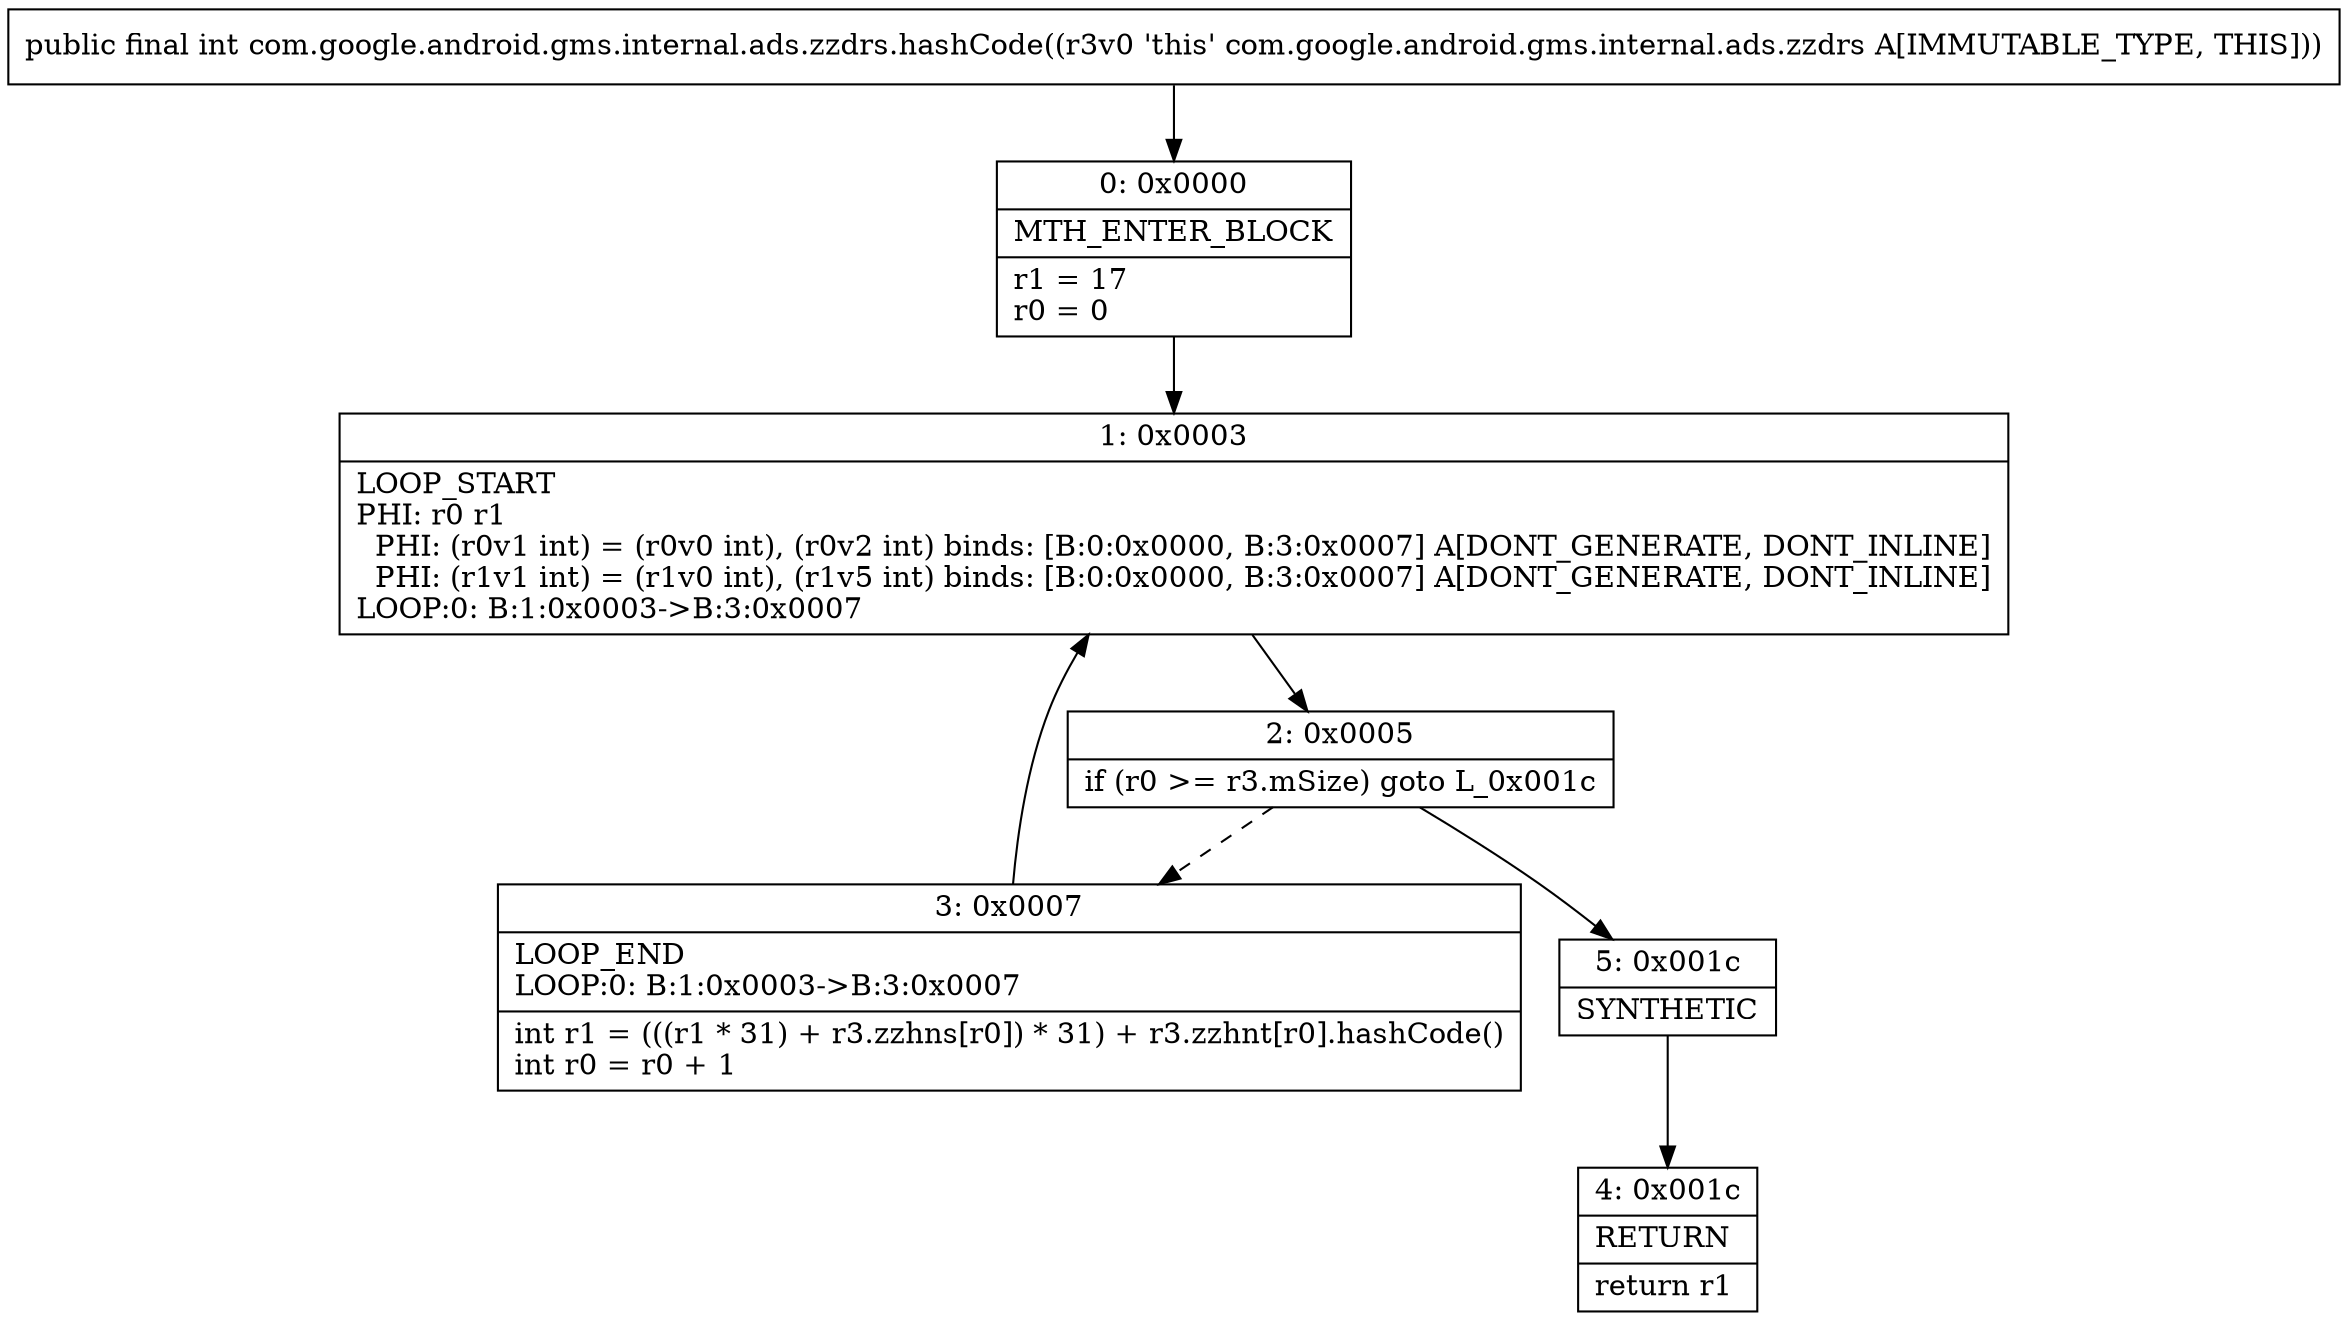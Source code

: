 digraph "CFG forcom.google.android.gms.internal.ads.zzdrs.hashCode()I" {
Node_0 [shape=record,label="{0\:\ 0x0000|MTH_ENTER_BLOCK\l|r1 = 17\lr0 = 0\l}"];
Node_1 [shape=record,label="{1\:\ 0x0003|LOOP_START\lPHI: r0 r1 \l  PHI: (r0v1 int) = (r0v0 int), (r0v2 int) binds: [B:0:0x0000, B:3:0x0007] A[DONT_GENERATE, DONT_INLINE]\l  PHI: (r1v1 int) = (r1v0 int), (r1v5 int) binds: [B:0:0x0000, B:3:0x0007] A[DONT_GENERATE, DONT_INLINE]\lLOOP:0: B:1:0x0003\-\>B:3:0x0007\l}"];
Node_2 [shape=record,label="{2\:\ 0x0005|if (r0 \>= r3.mSize) goto L_0x001c\l}"];
Node_3 [shape=record,label="{3\:\ 0x0007|LOOP_END\lLOOP:0: B:1:0x0003\-\>B:3:0x0007\l|int r1 = (((r1 * 31) + r3.zzhns[r0]) * 31) + r3.zzhnt[r0].hashCode()\lint r0 = r0 + 1\l}"];
Node_4 [shape=record,label="{4\:\ 0x001c|RETURN\l|return r1\l}"];
Node_5 [shape=record,label="{5\:\ 0x001c|SYNTHETIC\l}"];
MethodNode[shape=record,label="{public final int com.google.android.gms.internal.ads.zzdrs.hashCode((r3v0 'this' com.google.android.gms.internal.ads.zzdrs A[IMMUTABLE_TYPE, THIS])) }"];
MethodNode -> Node_0;
Node_0 -> Node_1;
Node_1 -> Node_2;
Node_2 -> Node_3[style=dashed];
Node_2 -> Node_5;
Node_3 -> Node_1;
Node_5 -> Node_4;
}

